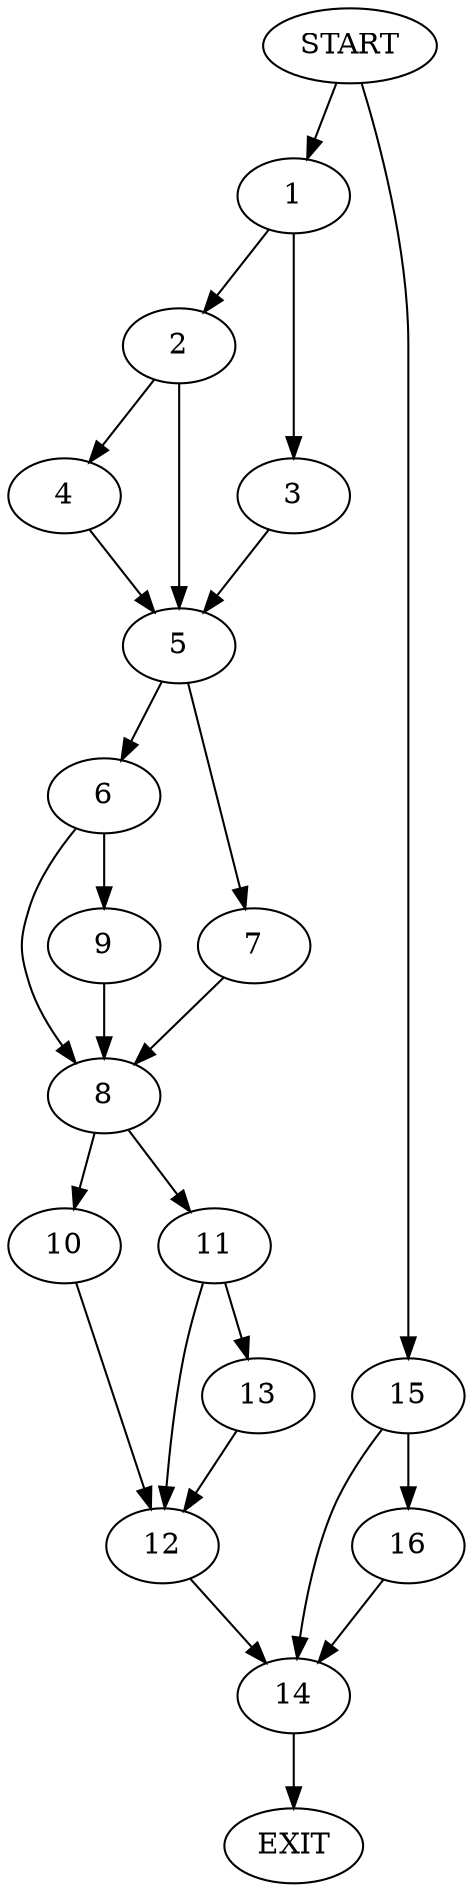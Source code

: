 digraph {
0 [label="START"]
17 [label="EXIT"]
0 -> 1
1 -> 2
1 -> 3
2 -> 4
2 -> 5
3 -> 5
5 -> 6
5 -> 7
4 -> 5
6 -> 8
6 -> 9
7 -> 8
8 -> 10
8 -> 11
9 -> 8
10 -> 12
11 -> 12
11 -> 13
12 -> 14
13 -> 12
14 -> 17
0 -> 15
15 -> 14
15 -> 16
16 -> 14
}
